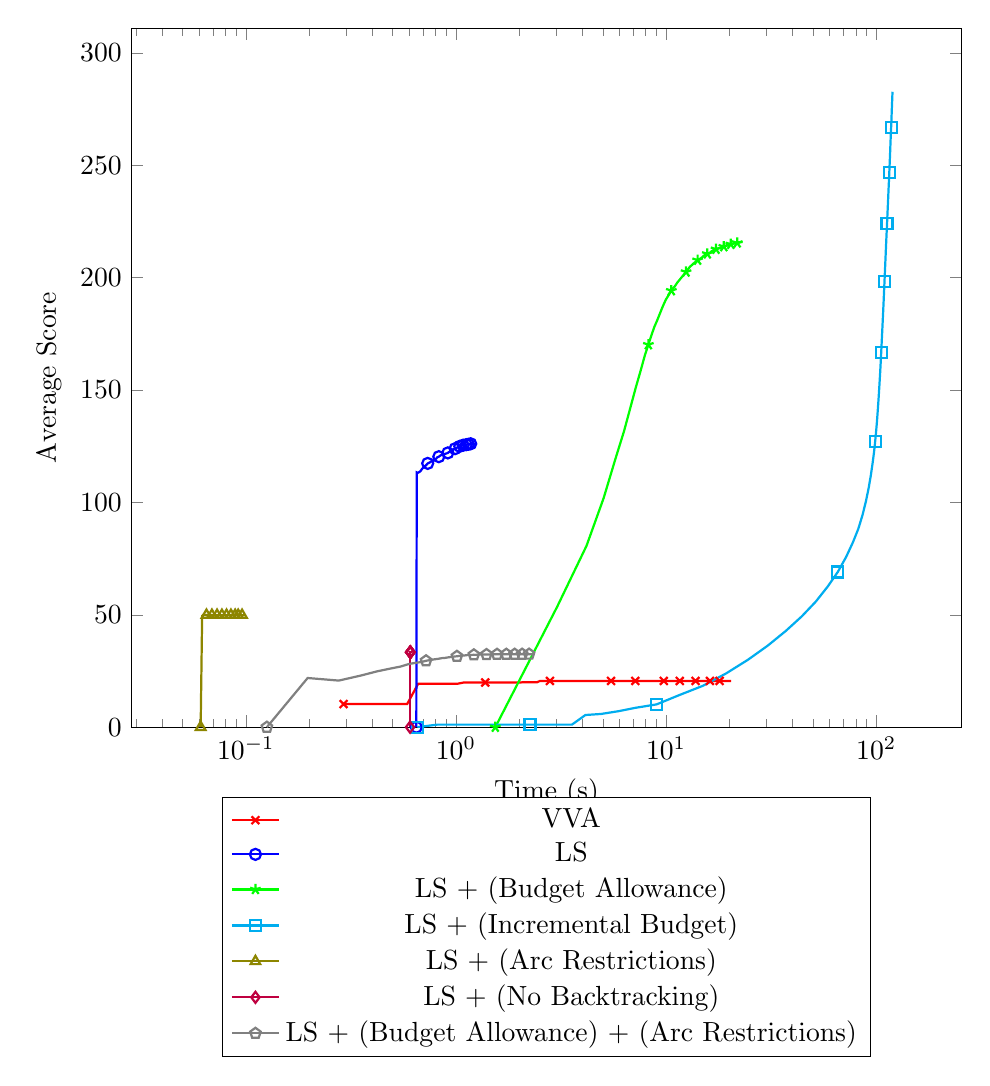 \begin{tikzpicture}
\begin{axis}[
    width=\textwidth,
    xlabel={Time (s)},
    ylabel={Average Score},
    ymin=0,
    xmode=log,
    legend style={at={(0.5,-0.1)},anchor=north},
    mark repeat={10}
]

\addplot[
    color=red,
    style={thick},
    mark=x
    ]
    coordinates {
    (0.292, 10.286)(0.292, 10.286)(0.586, 10.286)(0.661, 19.286)(0.661, 19.286)(0.747, 19.286)(1.012, 19.286)(1.086, 19.857)(1.086, 19.857)(1.165, 19.857)(1.379, 19.857)(1.764, 19.857)(2.014, 19.857)(2.089, 20.0)(2.089, 20.0)(2.175, 20.0)(2.436, 20.0)(2.51, 20.571)(2.511, 20.571)(2.589, 20.571)(2.801, 20.571)(3.183, 20.571)(3.682, 20.571)(3.954, 20.571)(4.029, 20.571)(4.029, 20.571)(4.107, 20.571)(4.319, 20.571)(4.7, 20.571)(5.2, 20.571)(5.471, 20.571)(5.545, 20.571)(5.545, 20.571)(5.624, 20.571)(5.836, 20.571)(6.217, 20.571)(6.716, 20.571)(6.988, 20.571)(7.062, 20.571)(7.062, 20.571)(7.142, 20.571)(7.353, 20.571)(7.735, 20.571)(8.233, 20.571)(8.506, 20.571)(8.581, 20.571)(8.581, 20.571)(8.66, 20.571)(8.872, 20.571)(9.253, 20.571)(9.752, 20.571)(10.024, 20.571)(10.098, 20.571)(10.099, 20.571)(10.177, 20.571)(10.39, 20.571)(10.771, 20.571)(11.27, 20.571)(11.543, 20.571)(11.617, 20.571)(11.617, 20.571)(11.697, 20.571)(11.908, 20.571)(12.29, 20.571)(12.789, 20.571)(13.061, 20.571)(13.135, 20.571)(13.135, 20.571)(13.214, 20.571)(13.426, 20.571)(13.807, 20.571)(14.306, 20.571)(14.578, 20.571)(14.652, 20.571)(14.652, 20.571)(14.731, 20.571)(14.943, 20.571)(15.323, 20.571)(15.823, 20.571)(16.095, 20.571)(16.17, 20.571)(16.17, 20.571)(16.248, 20.571)(16.46, 20.571)(16.841, 20.571)(17.34, 20.571)(17.613, 20.571)(17.687, 20.571)(17.687, 20.571)(17.766, 20.571)(17.978, 20.571)(18.36, 20.571)(18.859, 20.571)(19.131, 20.571)(19.205, 20.571)(19.205, 20.571)(19.284, 20.571)(19.497, 20.571)(19.877, 20.571)(20.375, 20.571)
    };
    
\addlegendentry{VVA}

\addplot[
    color=blue,
    style={thick},
    mark=o
    ]
    coordinates {
    (0.648, 0.0)(0.651, 113.341)(0.658, 113.133)(0.668, 113.441)(0.679, 113.936)(0.689, 114.812)(0.7, 115.572)(0.707, 116.037)(0.715, 116.217)(0.725, 116.758)(0.734, 117.342)(0.745, 117.62)(0.756, 117.903)(0.767, 118.382)(0.779, 118.498)(0.789, 118.873)(0.8, 119.177)(0.808, 119.595)(0.815, 120.068)(0.821, 120.154)(0.829, 120.33)(0.835, 120.571)(0.841, 120.742)(0.849, 121.023)(0.855, 121.13)(0.863, 121.018)(0.872, 121.182)(0.881, 121.402)(0.891, 121.655)(0.903, 121.786)(0.915, 122.012)(0.924, 122.339)(0.935, 122.527)(0.947, 122.72)(0.957, 122.81)(0.963, 123.057)(0.97, 123.168)(0.976, 123.63)(0.981, 123.772)(0.985, 123.878)(0.991, 123.903)(0.996, 123.983)(1.003, 124.01)(1.008, 124.278)(1.013, 124.328)(1.017, 124.417)(1.022, 124.514)(1.029, 124.547)(1.033, 124.737)(1.038, 124.8)(1.043, 124.946)(1.048, 124.987)(1.051, 125.115)(1.055, 125.197)(1.06, 125.232)(1.064, 125.305)(1.067, 125.344)(1.071, 125.365)(1.074, 125.391)(1.078, 125.439)(1.082, 125.444)(1.087, 125.485)(1.092, 125.501)(1.097, 125.568)(1.1, 125.602)(1.104, 125.645)(1.107, 125.645)(1.11, 125.649)(1.113, 125.667)(1.116, 125.677)(1.119, 125.679)(1.122, 125.715)(1.125, 125.728)(1.128, 125.74)(1.131, 125.766)(1.133, 125.779)(1.136, 125.798)(1.139, 125.823)(1.142, 125.825)(1.145, 125.85)(1.148, 125.859)(1.151, 125.882)(1.154, 125.919)(1.156, 125.958)(1.159, 125.979)(1.161, 125.997)(1.164, 125.964)(1.167, 125.992)(1.17, 126.06)(1.173, 126.059)(1.176, 126.078)(1.179, 126.067)(1.182, 126.069)(1.186, 126.085)(1.189, 126.093)(1.193, 126.102)(1.196, 126.111)(1.198, 126.126)(1.201, 126.133)(1.204, 126.136)    };
\addlegendentry{LS}

\addplot[
    color=green,
    style={thick},
    mark=star
    ]
    coordinates {
    (1.54, 0.0)(3.031, 53.545)(4.181, 80.648)(5.045, 101.897)(5.736, 119.242)(6.311, 131.74)(6.778, 142.497)(7.191, 151.406)(7.57, 158.639)(7.916, 165.217)(8.237, 170.162)(8.524, 174.433)(8.794, 178.08)(9.055, 180.8)(9.31, 183.615)(9.555, 186.269)(9.78, 188.461)(9.987, 190.291)(10.194, 191.628)(10.393, 192.957)(10.591, 194.193)(10.785, 195.245)(10.98, 195.978)(11.17, 197.052)(11.355, 198.023)(11.534, 198.737)(11.714, 199.541)(11.897, 200.286)(12.082, 201.046)(12.264, 201.802)(12.447, 202.5)(12.623, 203.364)(12.796, 204.001)(12.966, 204.761)(13.136, 205.241)(13.306, 205.639)(13.473, 206.197)(13.639, 206.615)(13.803, 206.989)(13.968, 207.343)(14.131, 207.771)(14.291, 208.113)(14.45, 208.355)(14.612, 208.53)(14.775, 208.903)(14.937, 209.293)(15.089, 209.71)(15.245, 209.923)(15.403, 210.089)(15.561, 210.288)(15.718, 210.546)(15.874, 210.771)(16.031, 210.952)(16.197, 211.105)(16.358, 211.537)(16.515, 211.78)(16.669, 212.031)(16.827, 212.196)(16.983, 212.283)(17.137, 212.457)(17.292, 212.635)(17.447, 212.747)(17.599, 212.834)(17.753, 213.016)(17.903, 213.108)(18.054, 213.185)(18.22, 213.278)(18.372, 213.41)(18.526, 213.507)(18.68, 213.688)(18.833, 213.78)(18.987, 213.982)(19.139, 214.17)(19.289, 214.268)(19.439, 214.417)(19.588, 214.449)(19.737, 214.498)(19.888, 214.576)(20.037, 214.698)(20.186, 214.752)(20.332, 214.826)(20.479, 214.809)(20.629, 214.872)(20.779, 214.991)(20.927, 215.095)(21.075, 215.133)(21.222, 215.236)(21.368, 215.298)(21.512, 215.351)(21.657, 215.432)(21.804, 215.432)(21.951, 215.453)(22.098, 215.508)(22.244, 215.553)(22.393, 215.631)(22.54, 215.683)(22.687, 215.728)(22.832, 215.813)(22.977, 215.851)(23.122, 215.877)    };
\addlegendentry{LS + (Budget Allowance)}

\addplot[
    color=cyan,
    style={thick},
    mark=square
    ]
    coordinates {
(0.655, 0.0)(0.815, 1.143)(0.974, 1.143)(1.134, 1.143)(1.294, 1.143)(1.454, 1.143)(1.614, 1.143)(1.774, 1.143)(1.933, 1.143)(2.092, 1.143)(2.251, 1.143)(2.41, 1.143)(2.569, 1.143)(2.728, 1.143)(2.887, 1.143)(3.565, 1.143)(4.133, 5.415)(4.908, 5.883)(5.931, 7.109)(7.17, 8.634)(9.014, 10.141)(11.528, 14.234)(14.977, 18.419)(19.295, 23.897)(24.494, 29.962)(30.447, 36.259)(37.114, 42.797)(44.221, 49.287)(51.592, 55.874)(58.797, 62.595)(65.643, 69.057)(71.934, 75.745)(77.41, 82.166)(82.158, 88.199)(86.085, 94.417)(89.329, 100.51)(92.033, 106.367)(94.244, 111.995)(96.036, 117.223)(97.554, 122.117)(98.824, 127.046)(99.904, 131.706)(100.836, 136.143)(101.647, 140.635)(102.374, 144.799)(103.019, 148.752)(103.607, 152.506)(104.158, 156.157)(104.663, 159.608)(105.144, 163.17)(105.593, 166.607)(106.02, 170.006)(106.429, 173.283)(106.835, 176.431)(107.232, 179.567)(107.627, 182.661)(108.02, 185.822)(108.397, 188.97)(108.758, 192.102)(109.118, 195.139)(109.469, 198.234)(109.812, 201.037)(110.14, 203.846)(110.457, 206.542)(110.77, 209.233)(111.077, 211.857)(111.383, 214.47)(111.686, 216.954)(111.991, 219.33)(112.298, 221.749)(112.601, 224.096)(112.907, 226.66)(113.201, 229.075)(113.49, 231.387)(113.778, 233.646)(114.058, 235.935)(114.321, 238.102)(114.584, 240.251)(114.859, 242.399)(115.128, 244.506)(115.397, 246.721)(115.657, 248.941)(115.909, 251.08)(116.152, 253.119)(116.389, 255.171)(116.612, 257.213)(116.837, 259.246)(117.064, 261.305)(117.291, 263.219)(117.523, 265.015)(117.751, 266.925)(117.972, 268.788)(118.178, 270.656)(118.376, 272.484)(118.568, 274.353)(118.768, 276.059)(118.96, 277.725)(119.15, 279.334)(119.338, 281.055)(119.524, 282.67)    };
\addlegendentry{LS + (Incremental Budget)}

\addplot[
    color=olive,
    style={thick},
    mark=triangle
    ]
    coordinates {
    (0.061, 0.0)(0.062, 49.93)(0.062, 49.945)(0.062, 49.936)(0.063, 49.924)(0.063, 49.918)(0.064, 49.912)(0.064, 49.912)(0.064, 49.897)(0.065, 49.893)(0.065, 49.892)(0.066, 49.87)(0.066, 49.879)(0.066, 49.879)(0.067, 49.879)(0.067, 49.879)(0.067, 49.879)(0.068, 49.879)(0.068, 49.879)(0.069, 49.879)(0.069, 49.879)(0.069, 49.832)(0.07, 49.835)(0.07, 49.788)(0.071, 49.844)(0.071, 49.844)(0.072, 49.847)(0.072, 49.85)(0.072, 49.85)(0.073, 49.85)(0.073, 49.85)(0.074, 49.85)(0.074, 49.85)(0.074, 49.85)(0.075, 49.85)(0.075, 49.853)(0.075, 49.853)(0.076, 49.853)(0.076, 49.853)(0.077, 49.853)(0.077, 49.853)(0.077, 49.853)(0.078, 49.853)(0.078, 49.853)(0.079, 49.853)(0.079, 49.853)(0.079, 49.853)(0.08, 49.853)(0.08, 49.853)(0.08, 49.853)(0.081, 49.853)(0.081, 49.853)(0.082, 49.853)(0.082, 49.853)(0.082, 49.853)(0.083, 49.853)(0.083, 49.853)(0.084, 49.853)(0.084, 49.853)(0.084, 49.853)(0.085, 49.853)(0.085, 49.853)(0.086, 49.853)(0.086, 49.853)(0.086, 49.853)(0.087, 49.853)(0.087, 49.853)(0.087, 49.853)(0.088, 49.853)(0.088, 49.853)(0.089, 49.853)(0.089, 49.853)(0.089, 49.853)(0.09, 49.853)(0.09, 49.853)(0.09, 49.853)(0.091, 49.853)(0.091, 49.853)(0.092, 49.853)(0.092, 49.853)(0.092, 49.853)(0.093, 49.853)(0.093, 49.853)(0.094, 49.853)(0.094, 49.853)(0.094, 49.853)(0.095, 49.853)(0.095, 49.853)(0.095, 49.853)(0.096, 49.853)(0.096, 49.853)(0.097, 49.853)(0.097, 49.853)(0.097, 49.853)(0.098, 49.853)(0.098, 49.853)(0.099, 49.853)(0.099, 49.853)(0.099, 49.853)(0.1, 49.853)   }; 
\addlegendentry{LS + (Arc Restrictions)}

\addplot[
    color=purple,
    style={thick},
    mark=diamond
    ]
    coordinates {
    (0.605, 0.0)(0.605, 33.37)(0.605, 33.37)(0.605, 33.37)(0.606, 33.37)(0.606, 33.37)(0.606, 33.37)(0.606, 33.37)(0.606, 33.37)(0.606, 33.37)(0.606, 33.37)(0.606, 33.37)(0.606, 33.37)(0.606, 33.37)(0.606, 33.37)(0.606, 33.37)(0.606, 33.37)(0.606, 33.37)(0.606, 33.37)(0.606, 33.37)(0.606, 33.37)(0.606, 33.37)(0.606, 33.37)(0.606, 33.37)(0.606, 33.37)(0.606, 33.37)(0.606, 33.37)(0.606, 33.37)(0.606, 33.37)(0.606, 33.37)(0.606, 33.37)(0.606, 33.37)(0.606, 33.37)(0.606, 33.37)(0.606, 33.37)(0.607, 33.37)(0.607, 33.37)(0.607, 33.37)(0.607, 33.37)(0.607, 33.37)(0.607, 33.37)(0.607, 33.37)(0.607, 33.37)(0.607, 33.37)(0.607, 33.37)(0.607, 33.37)(0.607, 33.37)(0.607, 33.37)(0.607, 33.37)(0.607, 33.37)(0.607, 33.37)(0.607, 33.37)(0.607, 33.37)(0.607, 33.37)(0.607, 33.37)(0.607, 33.37)(0.607, 33.37)(0.607, 33.37)(0.607, 33.37)(0.607, 33.37)(0.607, 33.37)(0.607, 33.37)(0.607, 33.37)(0.607, 33.37)(0.607, 33.37)(0.607, 33.37)(0.608, 33.37)(0.608, 33.37)(0.608, 33.37)(0.608, 33.37)(0.608, 33.37)(0.608, 33.37)(0.608, 33.37)(0.608, 33.37)(0.608, 33.37)(0.608, 33.37)(0.608, 33.37)(0.608, 33.37)(0.608, 33.37)(0.608, 33.37)(0.608, 33.37)(0.608, 33.37)(0.608, 33.37)(0.608, 33.37)(0.608, 33.37)(0.608, 33.37)(0.608, 33.37)(0.608, 33.37)(0.608, 33.37)(0.608, 33.37)(0.608, 33.37)(0.608, 33.37)(0.608, 33.37)(0.608, 33.37)(0.608, 33.37)(0.608, 33.37)(0.608, 33.37)(0.608, 33.37)(0.609, 33.37)(0.609, 33.37)   };
\addlegendentry{LS + (No Backtracking)}

\addplot[
    color=gray,
    style={thick},
    mark=pentagon
    ]
    coordinates {
    (0.126, 0.0)(0.197, 21.877)(0.277, 20.728)(0.353, 22.972)(0.423, 24.868)(0.489, 26.099)(0.544, 26.949)(0.595, 28.052)(0.64, 28.611)(0.683, 28.97)(0.721, 29.537)(0.758, 29.901)(0.792, 30.201)(0.826, 30.431)(0.856, 30.709)(0.886, 30.802)(0.913, 31.025)(0.939, 31.189)(0.964, 31.329)(0.988, 31.477)(1.011, 31.52)(1.034, 31.685)(1.057, 31.789)(1.078, 31.835)(1.1, 31.907)(1.12, 32.021)(1.14, 32.119)(1.16, 32.116)(1.179, 32.139)(1.198, 32.169)(1.217, 32.181)(1.236, 32.162)(1.254, 32.206)(1.272, 32.253)(1.291, 32.275)(1.309, 32.328)(1.327, 32.299)(1.345, 32.325)(1.363, 32.304)(1.38, 32.313)(1.398, 32.32)(1.415, 32.353)(1.432, 32.373)(1.45, 32.367)(1.467, 32.396)(1.484, 32.385)(1.501, 32.409)(1.518, 32.419)(1.535, 32.421)(1.552, 32.424)(1.569, 32.426)(1.586, 32.422)(1.603, 32.419)(1.62, 32.424)(1.637, 32.425)(1.653, 32.422)(1.67, 32.431)(1.687, 32.436)(1.704, 32.435)(1.72, 32.436)(1.737, 32.438)(1.754, 32.437)(1.77, 32.431)(1.787, 32.431)(1.803, 32.431)(1.82, 32.438)(1.837, 32.443)(1.854, 32.448)(1.87, 32.451)(1.887, 32.462)(1.903, 32.464)(1.919, 32.472)(1.936, 32.481)(1.952, 32.485)(1.968, 32.485)(1.985, 32.485)(2.001, 32.485)(2.017, 32.477)(2.033, 32.487)(2.05, 32.487)(2.066, 32.477)(2.082, 32.47)(2.099, 32.47)(2.115, 32.47)(2.131, 32.473)(2.148, 32.477)(2.164, 32.491)(2.18, 32.491)(2.196, 32.491)(2.213, 32.491)(2.229, 32.491)(2.245, 32.491)(2.261, 32.491)(2.278, 32.491)(2.294, 32.491)(2.31, 32.491)(2.326, 32.491)(2.343, 32.495)(2.359, 32.495)(2.375, 32.497)
   };
\addlegendentry{LS + (Budget Allowance) + (Arc Restrictions)}


\end{axis}

\end{tikzpicture}
